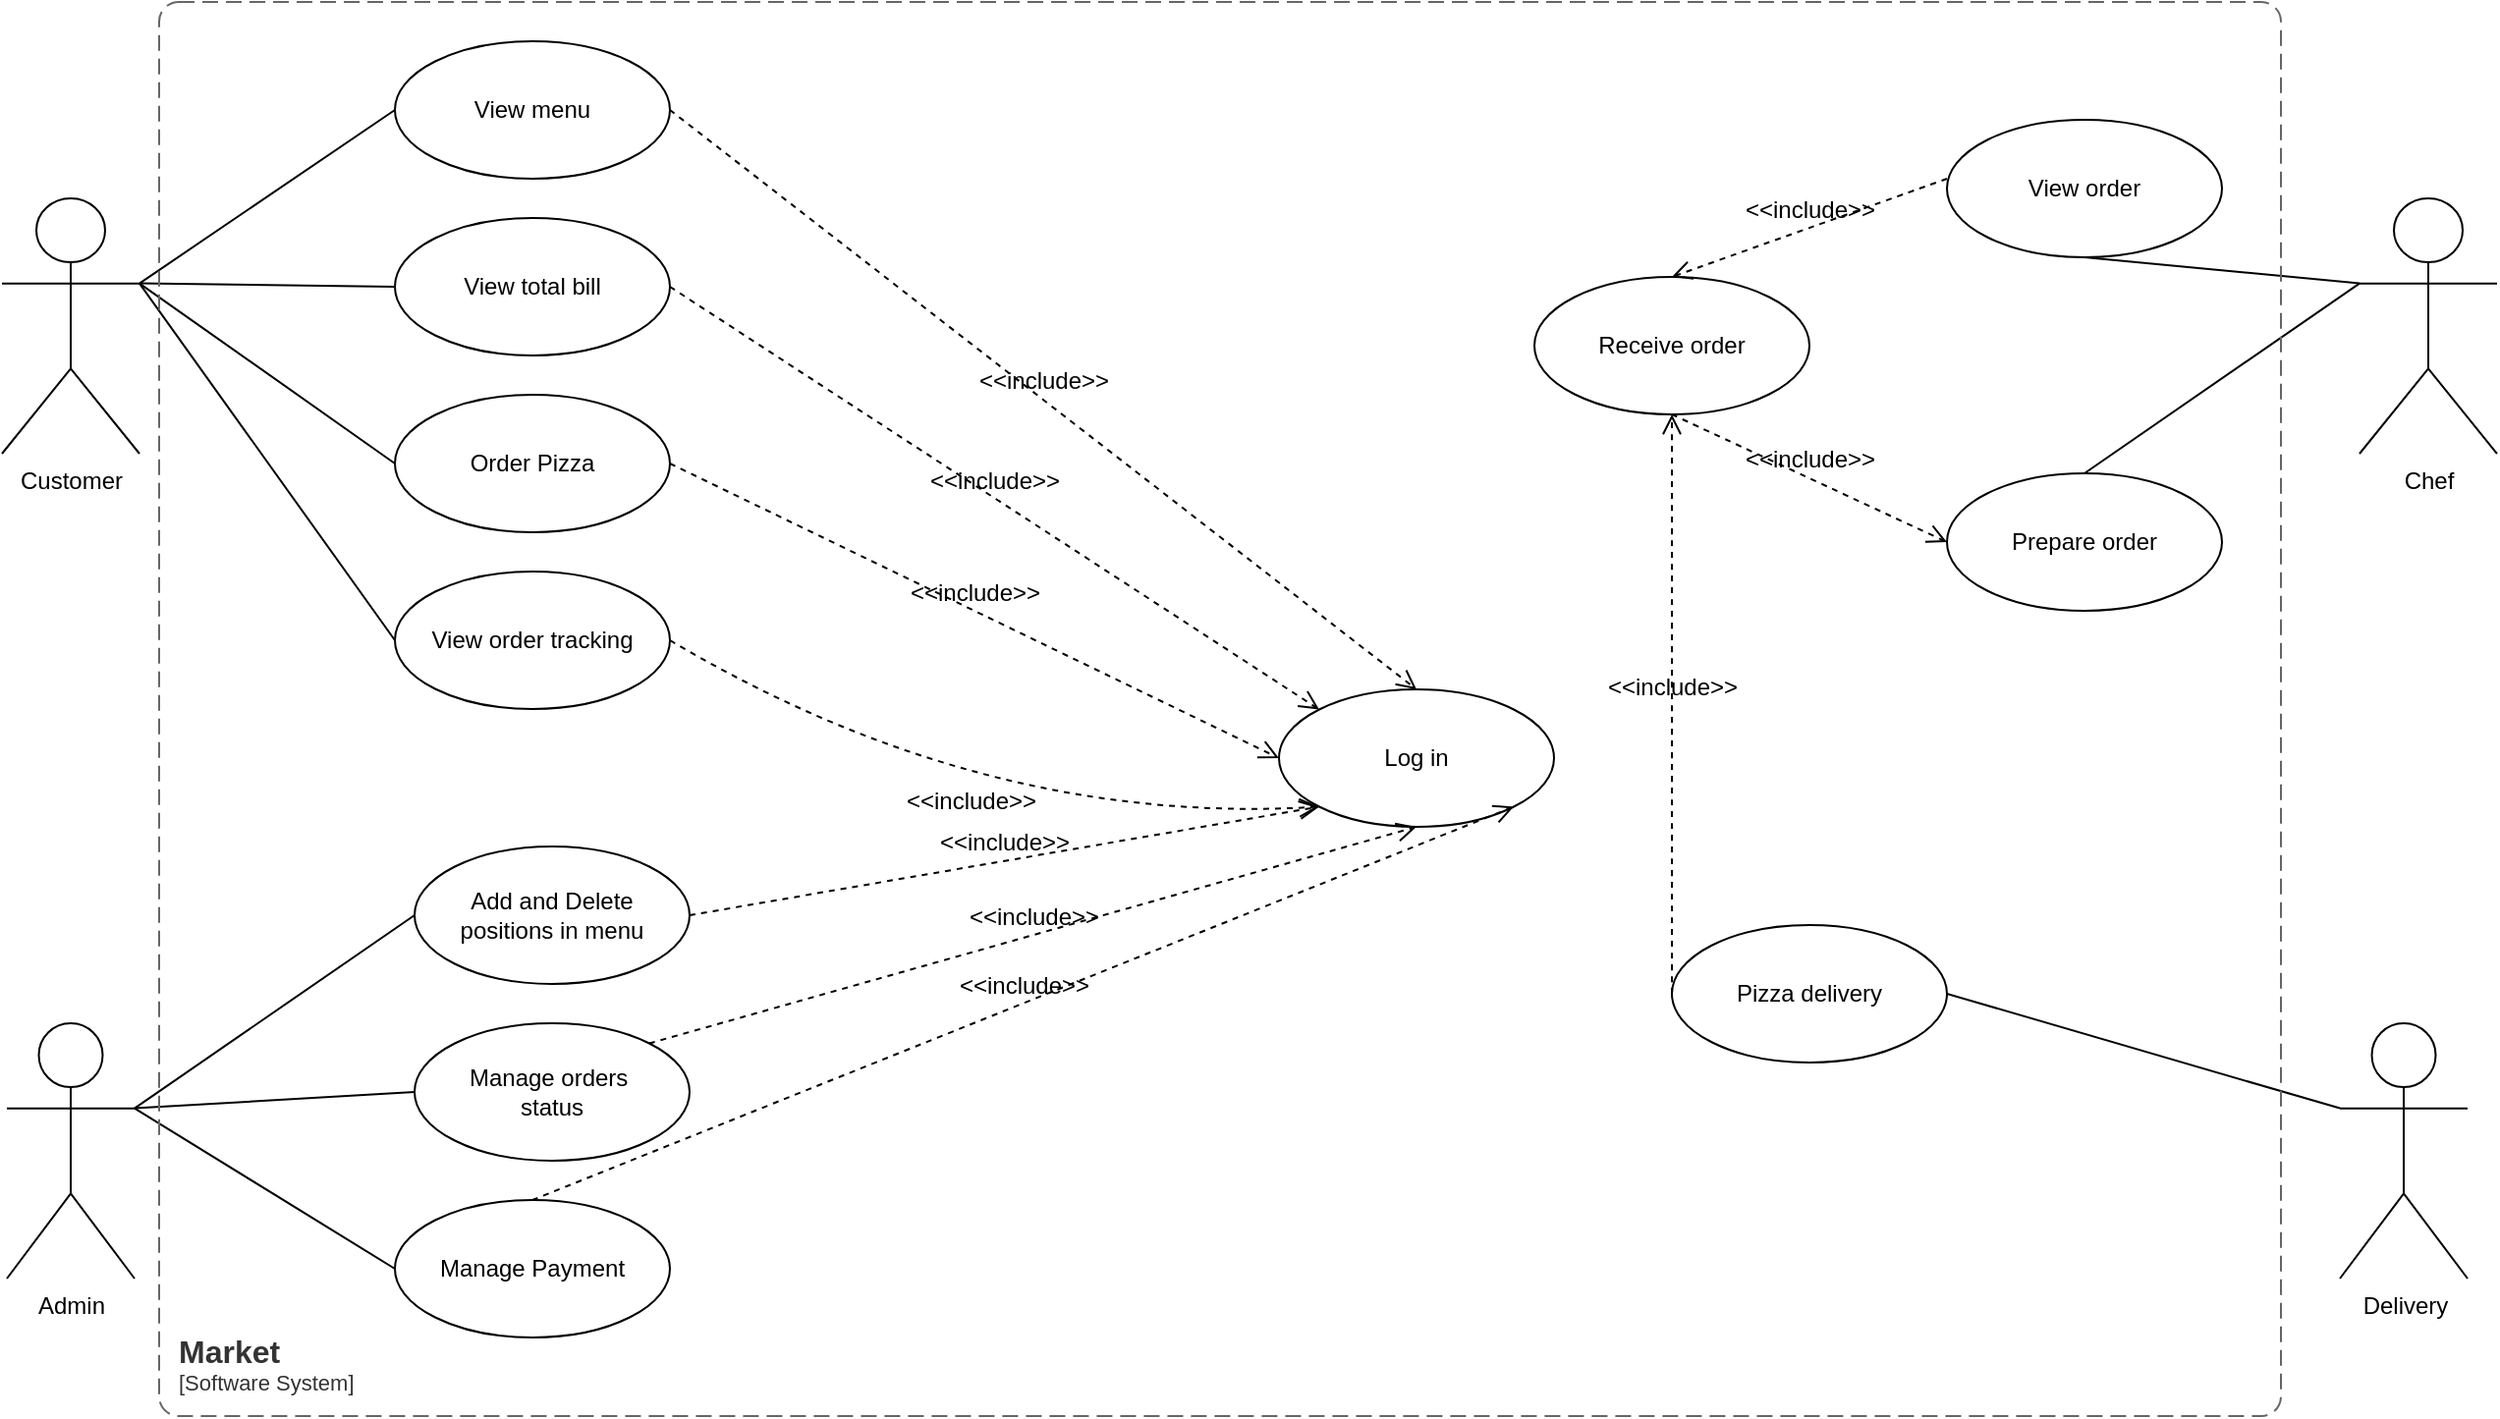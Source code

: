 <mxfile version="26.0.6">
  <diagram id="8HlAcZmeTaXduZMI5PPF" name="Page-1">
    <mxGraphModel dx="1771" dy="2518" grid="1" gridSize="10" guides="1" tooltips="1" connect="1" arrows="1" fold="1" page="0" pageScale="1" pageWidth="827" pageHeight="1169" math="0" shadow="0">
      <root>
        <mxCell id="0" />
        <mxCell id="1" parent="0" />
        <mxCell id="BptDzBWecrOaISR_vbOy-3" value="Customer" style="shape=umlActor;verticalLabelPosition=bottom;verticalAlign=top;html=1;outlineConnect=0;" vertex="1" parent="1">
          <mxGeometry x="-680" y="-740" width="70" height="130" as="geometry" />
        </mxCell>
        <mxCell id="BptDzBWecrOaISR_vbOy-4" value="View total bill" style="ellipse;whiteSpace=wrap;html=1;" vertex="1" parent="1">
          <mxGeometry x="-480" y="-730" width="140" height="70" as="geometry" />
        </mxCell>
        <mxCell id="BptDzBWecrOaISR_vbOy-5" value="Order Pizza" style="ellipse;whiteSpace=wrap;html=1;" vertex="1" parent="1">
          <mxGeometry x="-480" y="-640" width="140" height="70" as="geometry" />
        </mxCell>
        <mxCell id="BptDzBWecrOaISR_vbOy-6" value="View order tracking" style="ellipse;whiteSpace=wrap;html=1;" vertex="1" parent="1">
          <mxGeometry x="-480" y="-550" width="140" height="70" as="geometry" />
        </mxCell>
        <mxCell id="BptDzBWecrOaISR_vbOy-7" value="&lt;div&gt;View menu&lt;/div&gt;" style="ellipse;whiteSpace=wrap;html=1;" vertex="1" parent="1">
          <mxGeometry x="-480" y="-820" width="140" height="70" as="geometry" />
        </mxCell>
        <mxCell id="BptDzBWecrOaISR_vbOy-8" value="Log in" style="ellipse;whiteSpace=wrap;html=1;" vertex="1" parent="1">
          <mxGeometry x="-30" y="-490" width="140" height="70" as="geometry" />
        </mxCell>
        <mxCell id="BptDzBWecrOaISR_vbOy-15" value="&amp;lt;&amp;lt;include&amp;gt;&amp;gt;" style="edgeStyle=none;html=1;endArrow=open;verticalAlign=bottom;dashed=1;labelBackgroundColor=none;rounded=0;fontSize=12;startSize=8;endSize=8;curved=1;entryX=0.5;entryY=0;entryDx=0;entryDy=0;exitX=1;exitY=0.5;exitDx=0;exitDy=0;" edge="1" parent="1" source="BptDzBWecrOaISR_vbOy-7" target="BptDzBWecrOaISR_vbOy-8">
          <mxGeometry width="160" relative="1" as="geometry">
            <mxPoint x="-260" y="-680" as="sourcePoint" />
            <mxPoint x="-100" y="-680" as="targetPoint" />
            <mxPoint as="offset" />
          </mxGeometry>
        </mxCell>
        <mxCell id="BptDzBWecrOaISR_vbOy-16" value="&amp;lt;&amp;lt;include&amp;gt;&amp;gt;" style="edgeStyle=none;html=1;endArrow=open;verticalAlign=bottom;dashed=1;labelBackgroundColor=none;rounded=0;fontSize=12;startSize=8;endSize=8;curved=1;entryX=0;entryY=0;entryDx=0;entryDy=0;exitX=1;exitY=0.5;exitDx=0;exitDy=0;" edge="1" parent="1" source="BptDzBWecrOaISR_vbOy-4" target="BptDzBWecrOaISR_vbOy-8">
          <mxGeometry width="160" relative="1" as="geometry">
            <mxPoint x="-260" y="-590" as="sourcePoint" />
            <mxPoint x="-100" y="-590" as="targetPoint" />
          </mxGeometry>
        </mxCell>
        <mxCell id="BptDzBWecrOaISR_vbOy-17" value="&amp;lt;&amp;lt;include&amp;gt;&amp;gt;" style="edgeStyle=none;html=1;endArrow=open;verticalAlign=bottom;dashed=1;labelBackgroundColor=none;rounded=0;fontSize=12;startSize=8;endSize=8;curved=1;entryX=0;entryY=0.5;entryDx=0;entryDy=0;exitX=1;exitY=0.5;exitDx=0;exitDy=0;" edge="1" parent="1" source="BptDzBWecrOaISR_vbOy-5" target="BptDzBWecrOaISR_vbOy-8">
          <mxGeometry width="160" relative="1" as="geometry">
            <mxPoint x="-260" y="-480" as="sourcePoint" />
            <mxPoint x="-100" y="-480" as="targetPoint" />
          </mxGeometry>
        </mxCell>
        <mxCell id="BptDzBWecrOaISR_vbOy-18" value="&amp;lt;&amp;lt;include&amp;gt;&amp;gt;" style="edgeStyle=none;html=1;endArrow=open;verticalAlign=bottom;dashed=1;labelBackgroundColor=none;rounded=0;fontSize=12;startSize=8;endSize=8;curved=1;entryX=0;entryY=1;entryDx=0;entryDy=0;exitX=1;exitY=0.5;exitDx=0;exitDy=0;" edge="1" parent="1" source="BptDzBWecrOaISR_vbOy-6" target="BptDzBWecrOaISR_vbOy-8">
          <mxGeometry width="160" relative="1" as="geometry">
            <mxPoint x="-260" y="-390" as="sourcePoint" />
            <mxPoint x="-110" y="-390" as="targetPoint" />
            <Array as="points">
              <mxPoint x="-180" y="-420" />
            </Array>
          </mxGeometry>
        </mxCell>
        <mxCell id="BptDzBWecrOaISR_vbOy-19" value="" style="edgeStyle=none;html=1;endArrow=none;verticalAlign=bottom;rounded=0;fontSize=12;startSize=8;endSize=8;curved=1;entryX=0;entryY=0.5;entryDx=0;entryDy=0;exitX=1;exitY=0.333;exitDx=0;exitDy=0;exitPerimeter=0;" edge="1" parent="1" source="BptDzBWecrOaISR_vbOy-3" target="BptDzBWecrOaISR_vbOy-7">
          <mxGeometry width="160" relative="1" as="geometry">
            <mxPoint x="-480" y="-760" as="sourcePoint" />
            <mxPoint x="-330" y="-765" as="targetPoint" />
          </mxGeometry>
        </mxCell>
        <mxCell id="BptDzBWecrOaISR_vbOy-20" value="" style="edgeStyle=none;html=1;endArrow=none;verticalAlign=bottom;rounded=0;fontSize=12;startSize=8;endSize=8;curved=1;entryX=0;entryY=0.5;entryDx=0;entryDy=0;exitX=1;exitY=0.333;exitDx=0;exitDy=0;exitPerimeter=0;" edge="1" parent="1" source="BptDzBWecrOaISR_vbOy-3" target="BptDzBWecrOaISR_vbOy-4">
          <mxGeometry width="160" relative="1" as="geometry">
            <mxPoint x="-480" y="-760" as="sourcePoint" />
            <mxPoint x="-320" y="-760" as="targetPoint" />
          </mxGeometry>
        </mxCell>
        <mxCell id="BptDzBWecrOaISR_vbOy-22" value="" style="edgeStyle=none;html=1;endArrow=none;verticalAlign=bottom;rounded=0;fontSize=12;startSize=8;endSize=8;curved=1;entryX=0;entryY=0.5;entryDx=0;entryDy=0;exitX=1;exitY=0.333;exitDx=0;exitDy=0;exitPerimeter=0;" edge="1" parent="1" source="BptDzBWecrOaISR_vbOy-3" target="BptDzBWecrOaISR_vbOy-6">
          <mxGeometry width="160" relative="1" as="geometry">
            <mxPoint x="-480" y="-760" as="sourcePoint" />
            <mxPoint x="-320" y="-760" as="targetPoint" />
          </mxGeometry>
        </mxCell>
        <mxCell id="BptDzBWecrOaISR_vbOy-23" value="" style="edgeStyle=none;html=1;endArrow=none;verticalAlign=bottom;rounded=0;fontSize=12;startSize=8;endSize=8;curved=1;entryX=0;entryY=0.5;entryDx=0;entryDy=0;exitX=1;exitY=0.333;exitDx=0;exitDy=0;exitPerimeter=0;" edge="1" parent="1" source="BptDzBWecrOaISR_vbOy-3" target="BptDzBWecrOaISR_vbOy-5">
          <mxGeometry width="160" relative="1" as="geometry">
            <mxPoint x="-480" y="-760" as="sourcePoint" />
            <mxPoint x="-320" y="-760" as="targetPoint" />
          </mxGeometry>
        </mxCell>
        <mxCell id="BptDzBWecrOaISR_vbOy-30" value="Admin" style="shape=umlActor;html=1;verticalLabelPosition=bottom;verticalAlign=top;align=center;" vertex="1" parent="1">
          <mxGeometry x="-677.5" y="-320" width="65" height="130" as="geometry" />
        </mxCell>
        <mxCell id="BptDzBWecrOaISR_vbOy-31" value="&lt;div&gt;Add and Delete&lt;/div&gt;&lt;div&gt;positions in menu&lt;/div&gt;" style="ellipse;whiteSpace=wrap;html=1;" vertex="1" parent="1">
          <mxGeometry x="-470" y="-410" width="140" height="70" as="geometry" />
        </mxCell>
        <mxCell id="BptDzBWecrOaISR_vbOy-33" value="&lt;div&gt;Manage orders&amp;nbsp;&lt;/div&gt;&lt;div&gt;status&lt;/div&gt;" style="ellipse;whiteSpace=wrap;html=1;" vertex="1" parent="1">
          <mxGeometry x="-470" y="-320" width="140" height="70" as="geometry" />
        </mxCell>
        <mxCell id="BptDzBWecrOaISR_vbOy-34" value="&lt;div&gt;Manage Payment&lt;/div&gt;" style="ellipse;whiteSpace=wrap;html=1;" vertex="1" parent="1">
          <mxGeometry x="-480" y="-230" width="140" height="70" as="geometry" />
        </mxCell>
        <mxCell id="BptDzBWecrOaISR_vbOy-36" value="&amp;lt;&amp;lt;include&amp;gt;&amp;gt;" style="edgeStyle=none;html=1;endArrow=open;verticalAlign=bottom;dashed=1;labelBackgroundColor=none;rounded=0;fontSize=12;startSize=8;endSize=8;curved=1;entryX=0.5;entryY=1;entryDx=0;entryDy=0;exitX=1;exitY=0;exitDx=0;exitDy=0;" edge="1" parent="1" source="BptDzBWecrOaISR_vbOy-33" target="BptDzBWecrOaISR_vbOy-8">
          <mxGeometry width="160" relative="1" as="geometry">
            <mxPoint x="-420.003" y="-239.499" as="sourcePoint" />
            <mxPoint x="-108.997" y="-350.001" as="targetPoint" />
          </mxGeometry>
        </mxCell>
        <mxCell id="BptDzBWecrOaISR_vbOy-37" value="&amp;lt;&amp;lt;include&amp;gt;&amp;gt;" style="edgeStyle=none;html=1;endArrow=open;verticalAlign=bottom;dashed=1;labelBackgroundColor=none;rounded=0;fontSize=12;startSize=8;endSize=8;curved=1;entryX=1;entryY=1;entryDx=0;entryDy=0;exitX=0.5;exitY=0;exitDx=0;exitDy=0;" edge="1" parent="1" source="BptDzBWecrOaISR_vbOy-34" target="BptDzBWecrOaISR_vbOy-8">
          <mxGeometry width="160" relative="1" as="geometry">
            <mxPoint x="-420" y="-125.83" as="sourcePoint" />
            <mxPoint x="-260" y="-125.83" as="targetPoint" />
            <mxPoint as="offset" />
          </mxGeometry>
        </mxCell>
        <mxCell id="BptDzBWecrOaISR_vbOy-38" value="&amp;lt;&amp;lt;include&amp;gt;&amp;gt;" style="edgeStyle=none;html=1;endArrow=open;verticalAlign=bottom;dashed=1;labelBackgroundColor=none;rounded=0;fontSize=12;startSize=8;endSize=8;curved=1;entryX=0;entryY=1;entryDx=0;entryDy=0;exitX=1;exitY=0.5;exitDx=0;exitDy=0;" edge="1" parent="1" source="BptDzBWecrOaISR_vbOy-31" target="BptDzBWecrOaISR_vbOy-8">
          <mxGeometry width="160" relative="1" as="geometry">
            <mxPoint x="-430" y="-360" as="sourcePoint" />
            <mxPoint x="-270" y="-360" as="targetPoint" />
          </mxGeometry>
        </mxCell>
        <mxCell id="BptDzBWecrOaISR_vbOy-39" value="" style="edgeStyle=none;html=1;endArrow=none;verticalAlign=bottom;rounded=0;fontSize=12;startSize=8;endSize=8;curved=1;entryX=0;entryY=0.5;entryDx=0;entryDy=0;exitX=1;exitY=0.333;exitDx=0;exitDy=0;exitPerimeter=0;" edge="1" parent="1" source="BptDzBWecrOaISR_vbOy-30" target="BptDzBWecrOaISR_vbOy-31">
          <mxGeometry width="160" relative="1" as="geometry">
            <mxPoint x="-620" y="-270" as="sourcePoint" />
            <mxPoint x="-460" y="-270" as="targetPoint" />
          </mxGeometry>
        </mxCell>
        <mxCell id="BptDzBWecrOaISR_vbOy-40" value="" style="edgeStyle=none;html=1;endArrow=none;verticalAlign=bottom;rounded=0;fontSize=12;startSize=8;endSize=8;curved=1;entryX=0;entryY=0.5;entryDx=0;entryDy=0;exitX=1;exitY=0.333;exitDx=0;exitDy=0;exitPerimeter=0;" edge="1" parent="1" source="BptDzBWecrOaISR_vbOy-30" target="BptDzBWecrOaISR_vbOy-33">
          <mxGeometry width="160" relative="1" as="geometry">
            <mxPoint x="-610" y="-260" as="sourcePoint" />
            <mxPoint x="-550" y="-355" as="targetPoint" />
          </mxGeometry>
        </mxCell>
        <mxCell id="BptDzBWecrOaISR_vbOy-41" value="" style="edgeStyle=none;html=1;endArrow=none;verticalAlign=bottom;rounded=0;fontSize=12;startSize=8;endSize=8;curved=1;entryX=0;entryY=0.5;entryDx=0;entryDy=0;exitX=1;exitY=0.333;exitDx=0;exitDy=0;exitPerimeter=0;" edge="1" parent="1" source="BptDzBWecrOaISR_vbOy-30" target="BptDzBWecrOaISR_vbOy-34">
          <mxGeometry width="160" relative="1" as="geometry">
            <mxPoint x="-600" y="-250" as="sourcePoint" />
            <mxPoint x="-540" y="-345" as="targetPoint" />
          </mxGeometry>
        </mxCell>
        <mxCell id="BptDzBWecrOaISR_vbOy-43" value="Chef&lt;div&gt;&lt;br&gt;&lt;/div&gt;" style="shape=umlActor;verticalLabelPosition=bottom;verticalAlign=top;html=1;outlineConnect=0;" vertex="1" parent="1">
          <mxGeometry x="520" y="-740" width="70" height="130" as="geometry" />
        </mxCell>
        <mxCell id="BptDzBWecrOaISR_vbOy-44" value="View order" style="ellipse;whiteSpace=wrap;html=1;" vertex="1" parent="1">
          <mxGeometry x="310" y="-780" width="140" height="70" as="geometry" />
        </mxCell>
        <mxCell id="BptDzBWecrOaISR_vbOy-45" value="Receive order" style="ellipse;whiteSpace=wrap;html=1;" vertex="1" parent="1">
          <mxGeometry x="100" y="-700" width="140" height="70" as="geometry" />
        </mxCell>
        <mxCell id="BptDzBWecrOaISR_vbOy-46" value="Prepare order" style="ellipse;whiteSpace=wrap;html=1;" vertex="1" parent="1">
          <mxGeometry x="310" y="-600" width="140" height="70" as="geometry" />
        </mxCell>
        <mxCell id="BptDzBWecrOaISR_vbOy-47" value="&amp;lt;&amp;lt;include&amp;gt;&amp;gt;" style="edgeStyle=none;html=1;endArrow=open;verticalAlign=bottom;dashed=1;labelBackgroundColor=none;rounded=0;fontSize=12;startSize=8;endSize=8;curved=1;entryX=0.5;entryY=0;entryDx=0;entryDy=0;" edge="1" parent="1" target="BptDzBWecrOaISR_vbOy-45">
          <mxGeometry width="160" relative="1" as="geometry">
            <mxPoint x="310" y="-750" as="sourcePoint" />
            <mxPoint x="470" y="-750" as="targetPoint" />
          </mxGeometry>
        </mxCell>
        <mxCell id="BptDzBWecrOaISR_vbOy-48" value="&amp;lt;&amp;lt;include&amp;gt;&amp;gt;" style="edgeStyle=none;html=1;endArrow=open;verticalAlign=bottom;dashed=1;labelBackgroundColor=none;rounded=0;fontSize=12;startSize=8;endSize=8;curved=1;entryX=0;entryY=0.5;entryDx=0;entryDy=0;exitX=0.5;exitY=1;exitDx=0;exitDy=0;" edge="1" parent="1" source="BptDzBWecrOaISR_vbOy-45" target="BptDzBWecrOaISR_vbOy-46">
          <mxGeometry width="160" relative="1" as="geometry">
            <mxPoint x="320" y="-740" as="sourcePoint" />
            <mxPoint x="240" y="-680" as="targetPoint" />
          </mxGeometry>
        </mxCell>
        <mxCell id="BptDzBWecrOaISR_vbOy-49" value="Delivery" style="shape=umlActor;html=1;verticalLabelPosition=bottom;verticalAlign=top;align=center;" vertex="1" parent="1">
          <mxGeometry x="510" y="-320" width="65" height="130" as="geometry" />
        </mxCell>
        <mxCell id="BptDzBWecrOaISR_vbOy-50" value="Pizza delivery" style="ellipse;whiteSpace=wrap;html=1;" vertex="1" parent="1">
          <mxGeometry x="170" y="-370" width="140" height="70" as="geometry" />
        </mxCell>
        <mxCell id="BptDzBWecrOaISR_vbOy-51" value="&amp;lt;&amp;lt;include&amp;gt;&amp;gt;" style="edgeStyle=none;html=1;endArrow=open;verticalAlign=bottom;dashed=1;labelBackgroundColor=none;rounded=0;fontSize=12;startSize=8;endSize=8;curved=1;entryX=0.5;entryY=1;entryDx=0;entryDy=0;exitX=0;exitY=0.5;exitDx=0;exitDy=0;" edge="1" parent="1" source="BptDzBWecrOaISR_vbOy-50" target="BptDzBWecrOaISR_vbOy-45">
          <mxGeometry width="160" relative="1" as="geometry">
            <mxPoint x="310" y="-240" as="sourcePoint" />
            <mxPoint x="470" y="-240" as="targetPoint" />
          </mxGeometry>
        </mxCell>
        <mxCell id="BptDzBWecrOaISR_vbOy-53" value="" style="edgeStyle=none;html=1;endArrow=none;verticalAlign=bottom;rounded=0;fontSize=12;startSize=8;endSize=8;curved=1;exitX=0.5;exitY=1;exitDx=0;exitDy=0;entryX=0;entryY=0.333;entryDx=0;entryDy=0;entryPerimeter=0;" edge="1" parent="1" source="BptDzBWecrOaISR_vbOy-44" target="BptDzBWecrOaISR_vbOy-43">
          <mxGeometry width="160" relative="1" as="geometry">
            <mxPoint x="400" y="-720" as="sourcePoint" />
            <mxPoint x="560" y="-720" as="targetPoint" />
          </mxGeometry>
        </mxCell>
        <mxCell id="BptDzBWecrOaISR_vbOy-54" value="" style="edgeStyle=none;html=1;endArrow=none;verticalAlign=bottom;rounded=0;fontSize=12;startSize=8;endSize=8;curved=1;exitX=0.5;exitY=0;exitDx=0;exitDy=0;entryX=0;entryY=0.333;entryDx=0;entryDy=0;entryPerimeter=0;" edge="1" parent="1" source="BptDzBWecrOaISR_vbOy-46" target="BptDzBWecrOaISR_vbOy-43">
          <mxGeometry width="160" relative="1" as="geometry">
            <mxPoint x="390" y="-700" as="sourcePoint" />
            <mxPoint x="530" y="-687" as="targetPoint" />
          </mxGeometry>
        </mxCell>
        <mxCell id="BptDzBWecrOaISR_vbOy-55" value="" style="edgeStyle=none;html=1;endArrow=none;verticalAlign=bottom;rounded=0;fontSize=12;startSize=8;endSize=8;curved=1;entryX=0;entryY=0.333;entryDx=0;entryDy=0;entryPerimeter=0;exitX=1;exitY=0.5;exitDx=0;exitDy=0;" edge="1" parent="1" source="BptDzBWecrOaISR_vbOy-50" target="BptDzBWecrOaISR_vbOy-49">
          <mxGeometry width="160" relative="1" as="geometry">
            <mxPoint x="370" y="-270" as="sourcePoint" />
            <mxPoint x="530" y="-270" as="targetPoint" />
          </mxGeometry>
        </mxCell>
        <object placeholders="1" c4Name="Market" c4Type="SystemScopeBoundary" c4Application="Software System" label="&lt;font style=&quot;font-size: 16px&quot;&gt;&lt;b&gt;&lt;div style=&quot;text-align: left&quot;&gt;%c4Name%&lt;/div&gt;&lt;/b&gt;&lt;/font&gt;&lt;div style=&quot;text-align: left&quot;&gt;[%c4Application%]&lt;/div&gt;" id="BptDzBWecrOaISR_vbOy-57">
          <mxCell style="rounded=1;fontSize=11;whiteSpace=wrap;html=1;dashed=1;arcSize=20;fillColor=none;strokeColor=#666666;fontColor=#333333;labelBackgroundColor=none;align=left;verticalAlign=bottom;labelBorderColor=none;spacingTop=0;spacing=10;dashPattern=8 4;metaEdit=1;rotatable=0;perimeter=rectanglePerimeter;noLabel=0;labelPadding=0;allowArrows=0;connectable=0;expand=0;recursiveResize=0;editable=1;pointerEvents=0;absoluteArcSize=1;points=[[0.25,0,0],[0.5,0,0],[0.75,0,0],[1,0.25,0],[1,0.5,0],[1,0.75,0],[0.75,1,0],[0.5,1,0],[0.25,1,0],[0,0.75,0],[0,0.5,0],[0,0.25,0]];" vertex="1" parent="1">
            <mxGeometry x="-600" y="-840" width="1080" height="720" as="geometry" />
          </mxCell>
        </object>
      </root>
    </mxGraphModel>
  </diagram>
</mxfile>
